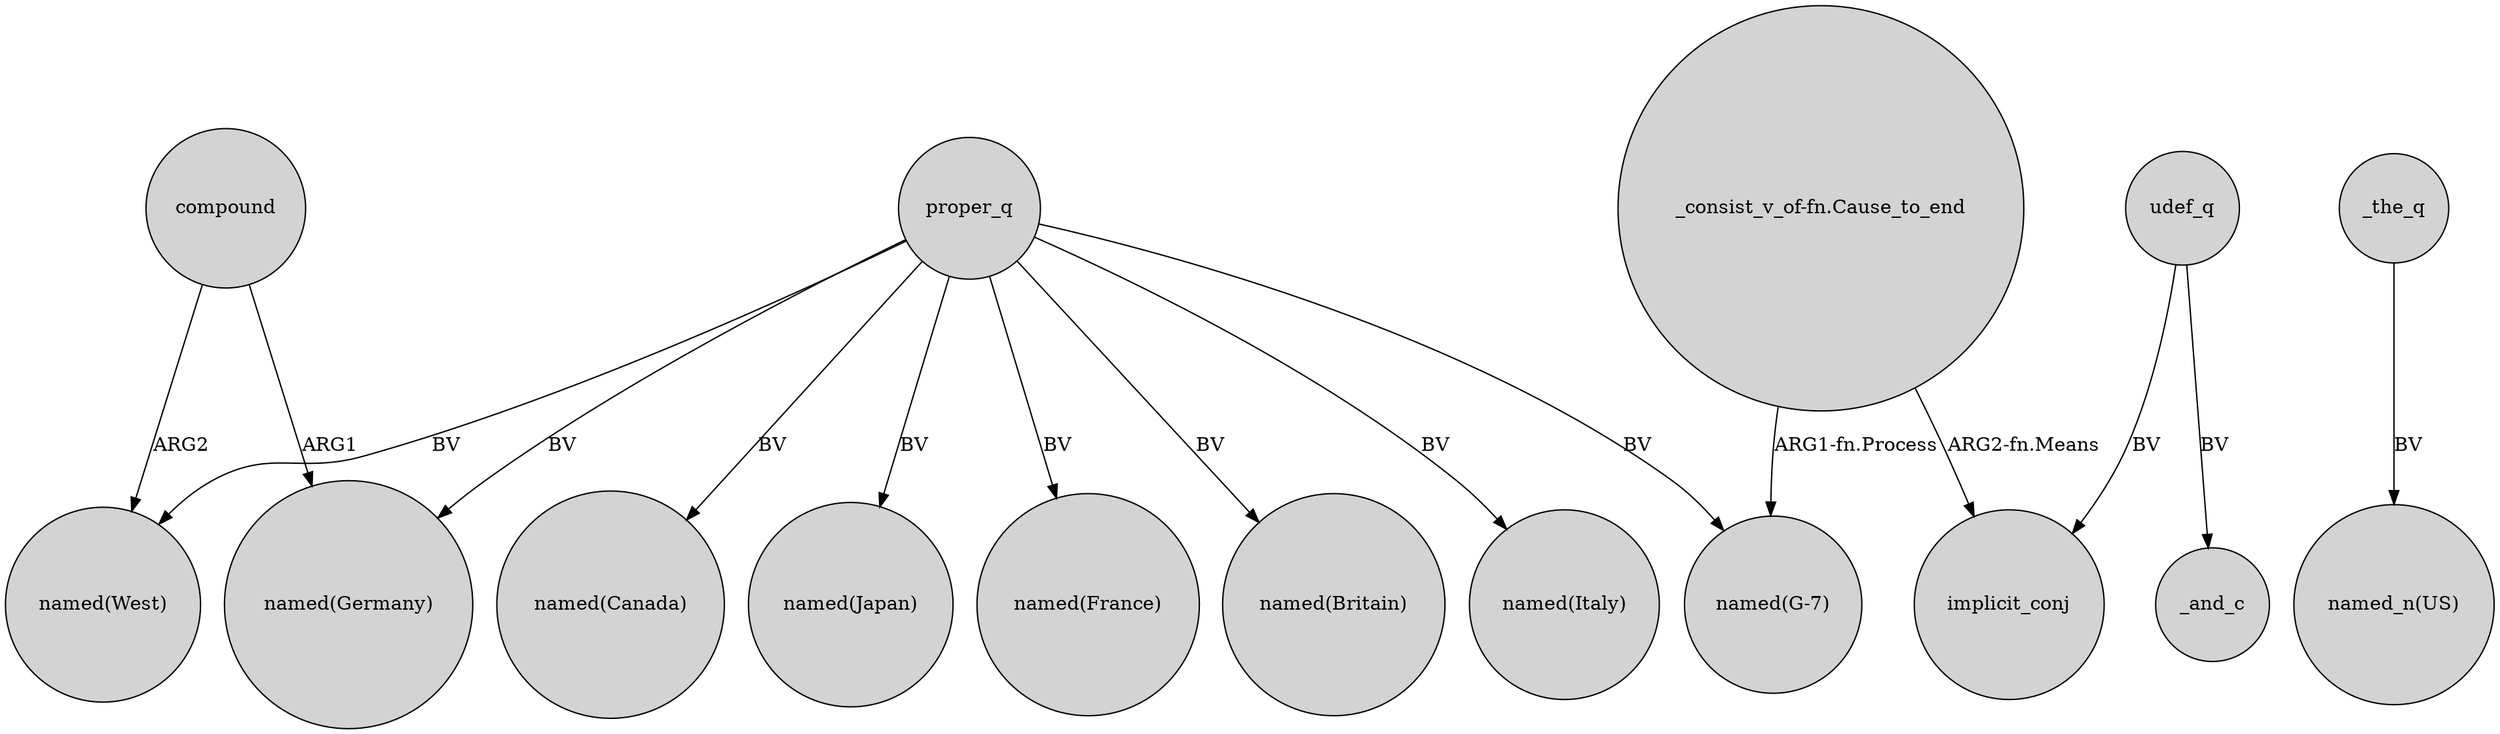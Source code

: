 digraph {
	node [shape=circle style=filled]
	compound -> "named(West)" [label=ARG2]
	proper_q -> "named(France)" [label=BV]
	proper_q -> "named(Britain)" [label=BV]
	compound -> "named(Germany)" [label=ARG1]
	udef_q -> _and_c [label=BV]
	proper_q -> "named(Japan)" [label=BV]
	proper_q -> "named(G-7)" [label=BV]
	"_consist_v_of-fn.Cause_to_end" -> implicit_conj [label="ARG2-fn.Means"]
	_the_q -> "named_n(US)" [label=BV]
	proper_q -> "named(West)" [label=BV]
	udef_q -> implicit_conj [label=BV]
	proper_q -> "named(Italy)" [label=BV]
	"_consist_v_of-fn.Cause_to_end" -> "named(G-7)" [label="ARG1-fn.Process"]
	proper_q -> "named(Germany)" [label=BV]
	proper_q -> "named(Canada)" [label=BV]
}
